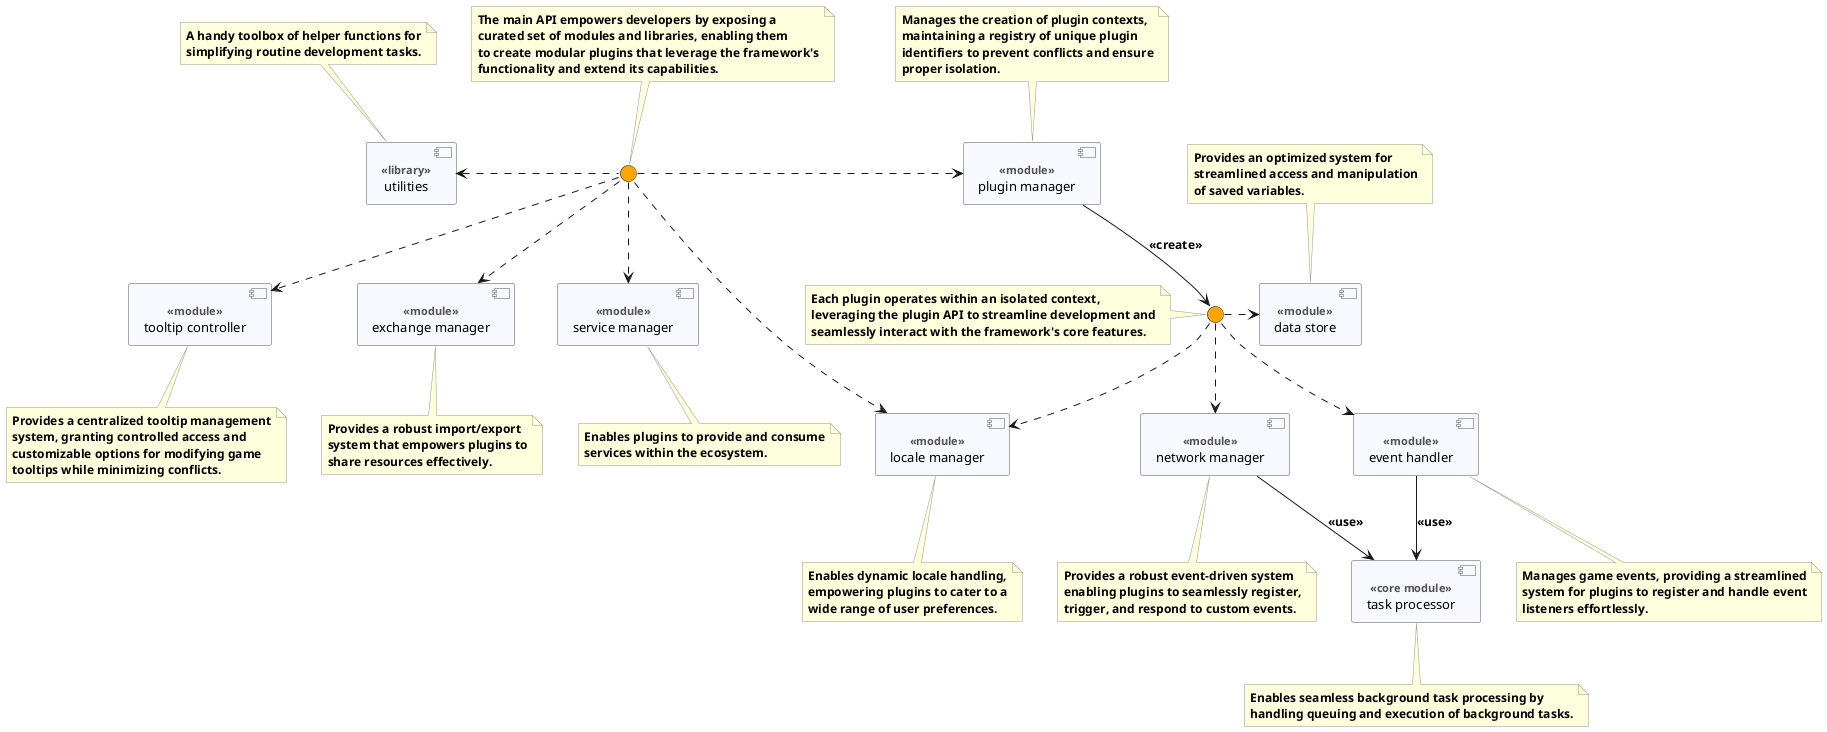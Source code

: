 @startuml Cogspinner

skinparam ComponentBackgroundColor GhostWhite
skinparam ComponentBorderColor #565656
skinparam ComponentFontStyle normal
skinparam ComponentFontSize 13pt
skinparam ComponentStereotypeFontSize 11pt
skinparam ComponentStereotypeFontStyle bold
skinparam ComponentStereotypeFontColor #515151
skinparam InterfaceBackgroundColor Orange
skinparam NoteFontStyle bold
skinparam NoteFontSize 12pt
skinparam NoteFontColor black
skinparam NoteBackgroundColor #FEFFDD
skinparam NoteBorderColor #96968D
skinparam ArrowFontSize 12pt
skinparam ArrowFontStyle bold

[network manager] as channel <<module>>
[data store] as data <<module>>
[event handler] as event <<module>>
[exchange manager] as exchange <<module>>
[locale manager] as locale <<module>>
[plugin manager] as plugin <<module>>
[service manager] as service <<module>>
[task processor] as task <<core module>>
[tooltip controller] as tooltip <<module>>
[utilities] <<library>>

() " " as API
() " " as pluginAPI

' NOTES:

note as API_note
The main API empowers developers by exposing a
curated set of modules and libraries, enabling them
to create modular plugins that leverage the framework's
functionality and extend its capabilities.
end note

note as pluginAPI_note
Each plugin operates within an isolated context,
leveraging the plugin API to streamline development and
seamlessly interact with the framework's core features.
end note

note as utilities_note
A handy toolbox of helper functions for
simplifying routine development tasks.
end note

note as plugin_note
Manages the creation of plugin contexts,
maintaining a registry of unique plugin
identifiers to prevent conflicts and ensure
proper isolation.
end note

note as exchange_note
Provides a robust import/export
system that empowers plugins to
share resources effectively.
end note

note as data_note
Provides an optimized system for
streamlined access and manipulation
of saved variables.
end note

note as locale_note
Enables dynamic locale handling,
empowering plugins to cater to a
wide range of user preferences.
end note

note as channel_note
Provides a robust event-driven system
enabling plugins to seamlessly register,
trigger, and respond to custom events.
end note

note as task_note
Enables seamless background task processing by
handling queuing and execution of background tasks.
end note

note as event_note
Manages game events, providing a streamlined
system for plugins to register and handle event
listeners effortlessly.
end note

note as service_note
Enables plugins to provide and consume
services within the ecosystem.
end note

note as tooltip_note
Provides a centralized tooltip management
system, granting controlled access and
customizable options for modifying game
tooltips while minimizing conflicts.
end note

' note bindings:

API .up. API_note
channel .. channel_note
data .up. data_note
event .. event_note
exchange .. exchange_note
locale .. locale_note
pluginAPI .left. pluginAPI_note
plugin .up. plugin_note
service .. service_note
task .. task_note
tooltip .. tooltip_note
utilities .up. utilities_note

' END NOTES.

' module relationships
channel --> task : <<use>>
event --> task : <<use>>

' ' API relationships
API ..> exchange
API .> plugin
API ..> service
API ..> tooltip
API .left.> utilities
API .> locale
plugin --> pluginAPI : <<create>>

' plugin API relationships
pluginAPI ..> channel
pluginAPI .right.> data
pluginAPI ..> event
pluginAPI ..> locale
@enduml
